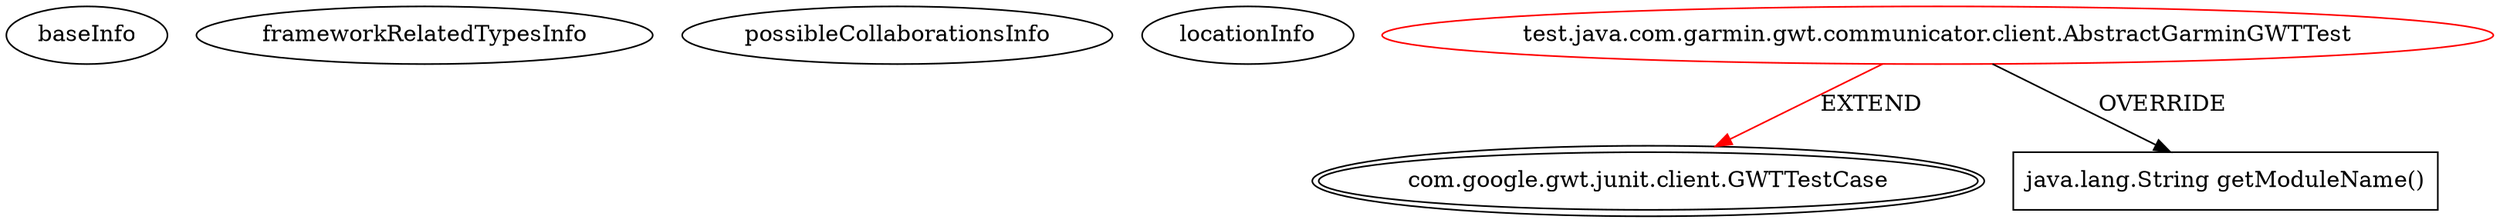 digraph {
baseInfo[graphId=3603,category="extension_graph",isAnonymous=false,possibleRelation=false]
frameworkRelatedTypesInfo[0="com.google.gwt.junit.client.GWTTestCase"]
possibleCollaborationsInfo[]
locationInfo[projectName="lauflabs-gwt-garmin-api",filePath="/lauflabs-gwt-garmin-api/gwt-garmin-api-master/gwt-garmin-api/src/test/java/com/garmin/gwt/communicator/client/AbstractGarminGWTTest.java",contextSignature="AbstractGarminGWTTest",graphId="3603"]
0[label="test.java.com.garmin.gwt.communicator.client.AbstractGarminGWTTest",vertexType="ROOT_CLIENT_CLASS_DECLARATION",isFrameworkType=false,color=red]
1[label="com.google.gwt.junit.client.GWTTestCase",vertexType="FRAMEWORK_CLASS_TYPE",isFrameworkType=true,peripheries=2]
2[label="java.lang.String getModuleName()",vertexType="OVERRIDING_METHOD_DECLARATION",isFrameworkType=false,shape=box]
0->1[label="EXTEND",color=red]
0->2[label="OVERRIDE"]
}
